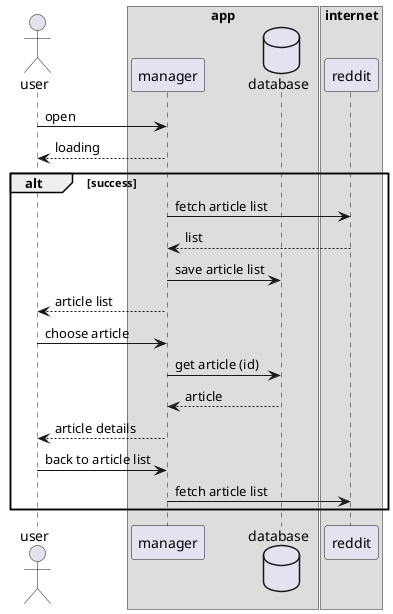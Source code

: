 @startuml
actor user

box "app"
participant manager
database database
endbox

box "internet"
participant reddit
endbox


user -> manager : open
manager --> user : loading
alt success
manager -> reddit : fetch article list
reddit --> manager : list
manager -> database : save article list
manager --> user: article list
user -> manager : choose article
manager -> database : get article (id)
database --> manager : article
manager --> user : article details
user -> manager : back to article list
manager -> reddit : fetch article list

end


@enduml